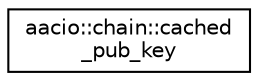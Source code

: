 digraph "Graphical Class Hierarchy"
{
  edge [fontname="Helvetica",fontsize="10",labelfontname="Helvetica",labelfontsize="10"];
  node [fontname="Helvetica",fontsize="10",shape=record];
  rankdir="LR";
  Node0 [label="aacio::chain::cached\l_pub_key",height=0.2,width=0.4,color="black", fillcolor="white", style="filled",URL="$structaacio_1_1chain_1_1cached__pub__key.html"];
}
